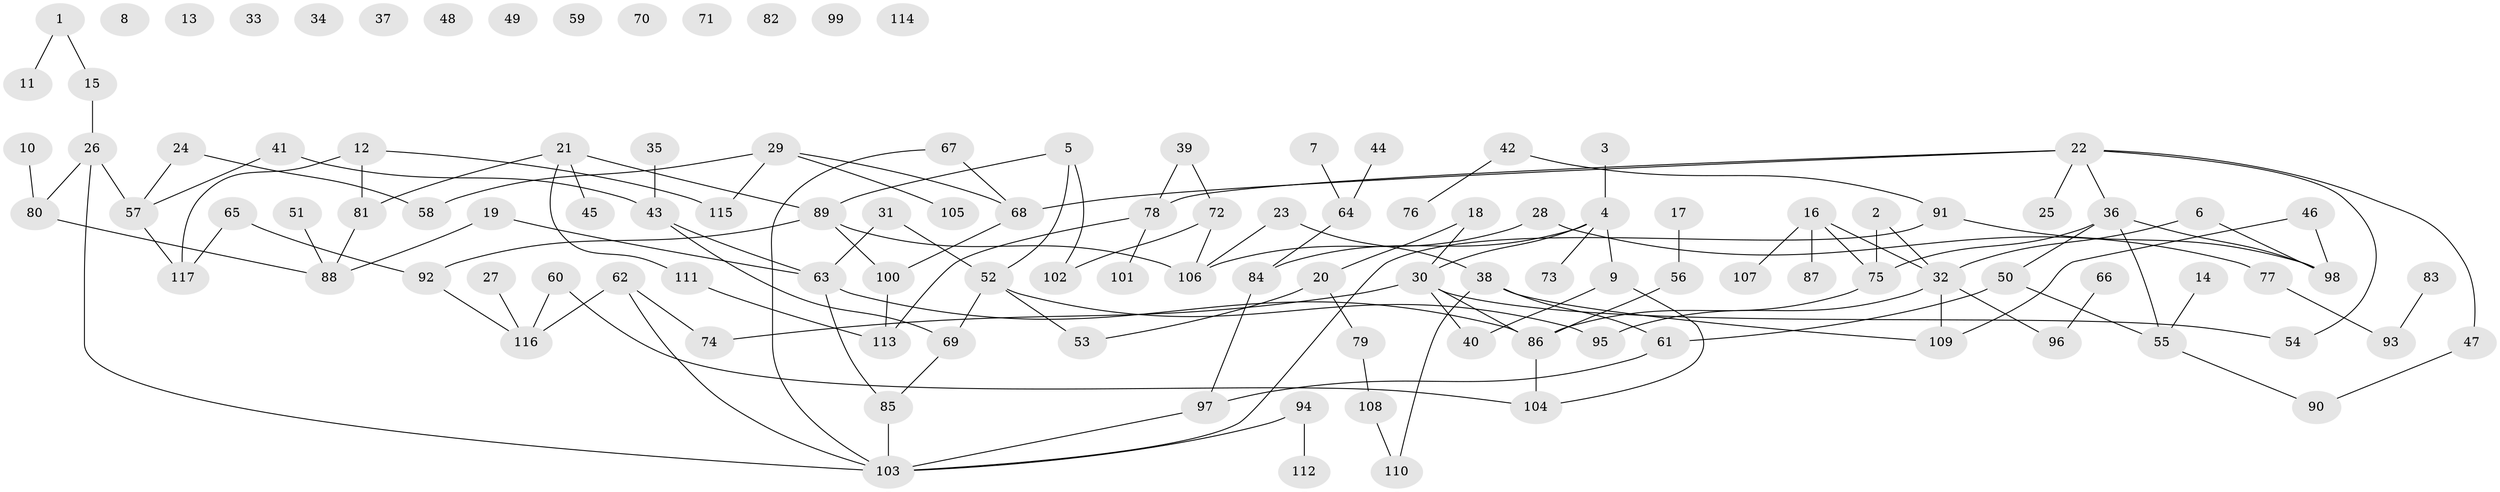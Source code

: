 // coarse degree distribution, {2: 0.24390243902439024, 4: 0.10975609756097561, 6: 0.04878048780487805, 1: 0.17073170731707318, 0: 0.15853658536585366, 3: 0.15853658536585366, 5: 0.08536585365853659, 7: 0.024390243902439025}
// Generated by graph-tools (version 1.1) at 2025/41/03/06/25 10:41:19]
// undirected, 117 vertices, 137 edges
graph export_dot {
graph [start="1"]
  node [color=gray90,style=filled];
  1;
  2;
  3;
  4;
  5;
  6;
  7;
  8;
  9;
  10;
  11;
  12;
  13;
  14;
  15;
  16;
  17;
  18;
  19;
  20;
  21;
  22;
  23;
  24;
  25;
  26;
  27;
  28;
  29;
  30;
  31;
  32;
  33;
  34;
  35;
  36;
  37;
  38;
  39;
  40;
  41;
  42;
  43;
  44;
  45;
  46;
  47;
  48;
  49;
  50;
  51;
  52;
  53;
  54;
  55;
  56;
  57;
  58;
  59;
  60;
  61;
  62;
  63;
  64;
  65;
  66;
  67;
  68;
  69;
  70;
  71;
  72;
  73;
  74;
  75;
  76;
  77;
  78;
  79;
  80;
  81;
  82;
  83;
  84;
  85;
  86;
  87;
  88;
  89;
  90;
  91;
  92;
  93;
  94;
  95;
  96;
  97;
  98;
  99;
  100;
  101;
  102;
  103;
  104;
  105;
  106;
  107;
  108;
  109;
  110;
  111;
  112;
  113;
  114;
  115;
  116;
  117;
  1 -- 11;
  1 -- 15;
  2 -- 32;
  2 -- 75;
  3 -- 4;
  4 -- 9;
  4 -- 30;
  4 -- 73;
  4 -- 84;
  5 -- 52;
  5 -- 89;
  5 -- 102;
  6 -- 32;
  6 -- 98;
  7 -- 64;
  9 -- 40;
  9 -- 104;
  10 -- 80;
  12 -- 81;
  12 -- 115;
  12 -- 117;
  14 -- 55;
  15 -- 26;
  16 -- 32;
  16 -- 75;
  16 -- 87;
  16 -- 107;
  17 -- 56;
  18 -- 20;
  18 -- 30;
  19 -- 63;
  19 -- 88;
  20 -- 53;
  20 -- 79;
  21 -- 45;
  21 -- 81;
  21 -- 89;
  21 -- 111;
  22 -- 25;
  22 -- 36;
  22 -- 47;
  22 -- 54;
  22 -- 68;
  22 -- 78;
  23 -- 38;
  23 -- 106;
  24 -- 57;
  24 -- 58;
  26 -- 57;
  26 -- 80;
  26 -- 103;
  27 -- 116;
  28 -- 77;
  28 -- 106;
  29 -- 58;
  29 -- 68;
  29 -- 105;
  29 -- 115;
  30 -- 40;
  30 -- 54;
  30 -- 74;
  30 -- 86;
  31 -- 52;
  31 -- 63;
  32 -- 95;
  32 -- 96;
  32 -- 109;
  35 -- 43;
  36 -- 50;
  36 -- 55;
  36 -- 75;
  36 -- 98;
  38 -- 61;
  38 -- 109;
  38 -- 110;
  39 -- 72;
  39 -- 78;
  41 -- 43;
  41 -- 57;
  42 -- 76;
  42 -- 91;
  43 -- 63;
  43 -- 69;
  44 -- 64;
  46 -- 98;
  46 -- 109;
  47 -- 90;
  50 -- 55;
  50 -- 61;
  51 -- 88;
  52 -- 53;
  52 -- 69;
  52 -- 95;
  55 -- 90;
  56 -- 86;
  57 -- 117;
  60 -- 104;
  60 -- 116;
  61 -- 97;
  62 -- 74;
  62 -- 103;
  62 -- 116;
  63 -- 85;
  63 -- 86;
  64 -- 84;
  65 -- 92;
  65 -- 117;
  66 -- 96;
  67 -- 68;
  67 -- 103;
  68 -- 100;
  69 -- 85;
  72 -- 102;
  72 -- 106;
  75 -- 86;
  77 -- 93;
  78 -- 101;
  78 -- 113;
  79 -- 108;
  80 -- 88;
  81 -- 88;
  83 -- 93;
  84 -- 97;
  85 -- 103;
  86 -- 104;
  89 -- 92;
  89 -- 100;
  89 -- 106;
  91 -- 98;
  91 -- 103;
  92 -- 116;
  94 -- 103;
  94 -- 112;
  97 -- 103;
  100 -- 113;
  108 -- 110;
  111 -- 113;
}
